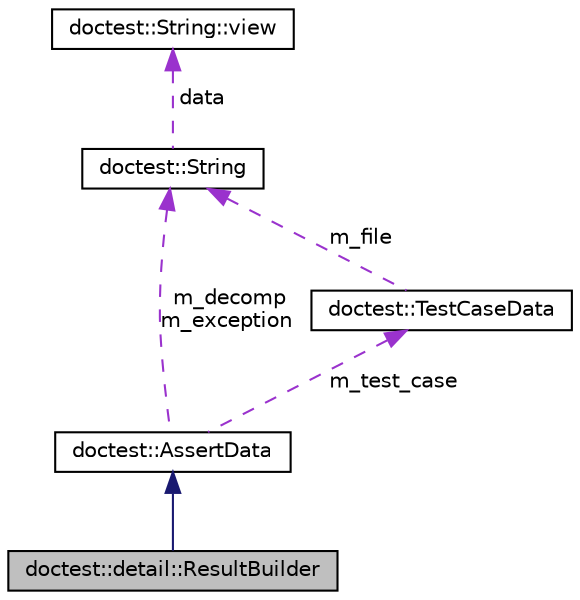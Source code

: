 digraph "doctest::detail::ResultBuilder"
{
  edge [fontname="Helvetica",fontsize="10",labelfontname="Helvetica",labelfontsize="10"];
  node [fontname="Helvetica",fontsize="10",shape=record];
  Node2 [label="doctest::detail::ResultBuilder",height=0.2,width=0.4,color="black", fillcolor="grey75", style="filled", fontcolor="black"];
  Node3 -> Node2 [dir="back",color="midnightblue",fontsize="10",style="solid",fontname="Helvetica"];
  Node3 [label="doctest::AssertData",height=0.2,width=0.4,color="black", fillcolor="white", style="filled",URL="$structdoctest_1_1AssertData.html"];
  Node4 -> Node3 [dir="back",color="darkorchid3",fontsize="10",style="dashed",label=" m_test_case" ,fontname="Helvetica"];
  Node4 [label="doctest::TestCaseData",height=0.2,width=0.4,color="black", fillcolor="white", style="filled",URL="$structdoctest_1_1TestCaseData.html"];
  Node5 -> Node4 [dir="back",color="darkorchid3",fontsize="10",style="dashed",label=" m_file" ,fontname="Helvetica"];
  Node5 [label="doctest::String",height=0.2,width=0.4,color="black", fillcolor="white", style="filled",URL="$classdoctest_1_1String.html"];
  Node6 -> Node5 [dir="back",color="darkorchid3",fontsize="10",style="dashed",label=" data" ,fontname="Helvetica"];
  Node6 [label="doctest::String::view",height=0.2,width=0.4,color="black", fillcolor="white", style="filled",URL="$structdoctest_1_1String_1_1view.html",tooltip="OCLINT avoid private static members. "];
  Node5 -> Node3 [dir="back",color="darkorchid3",fontsize="10",style="dashed",label=" m_decomp\nm_exception" ,fontname="Helvetica"];
}
